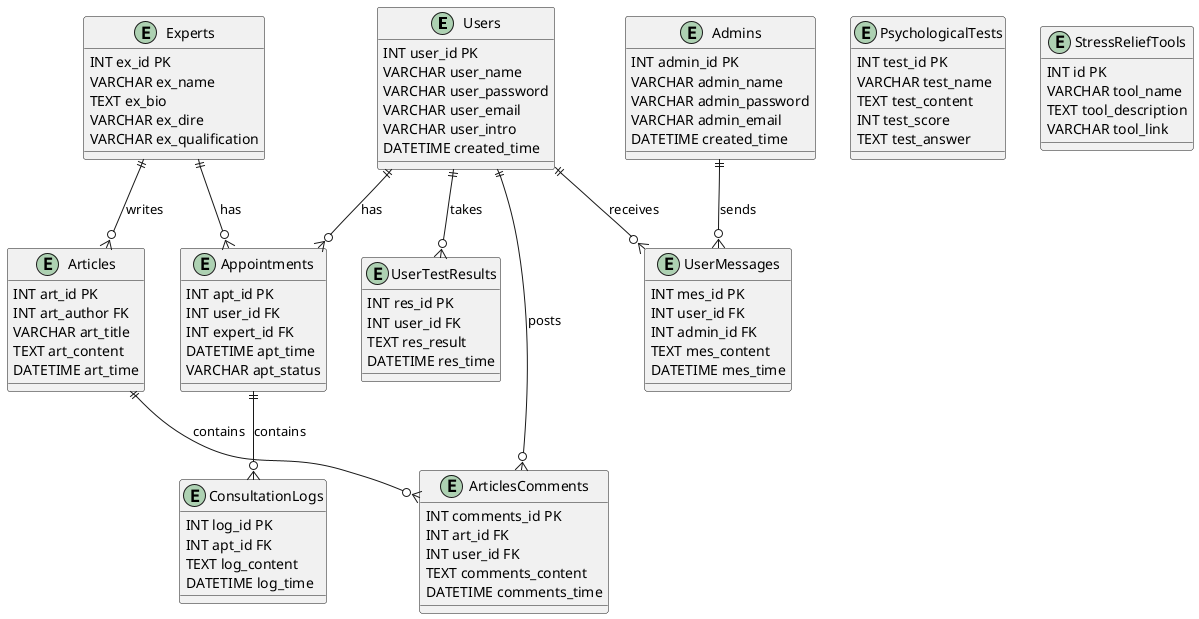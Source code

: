@startuml
entity Users {
    INT user_id PK
}
Users : VARCHAR user_name
Users : VARCHAR user_password
Users : VARCHAR user_email
Users : VARCHAR user_intro
Users : DATETIME created_time

entity Experts {
    INT ex_id PK
}
Experts : VARCHAR ex_name
Experts : TEXT ex_bio
Experts : VARCHAR ex_dire
Experts : VARCHAR ex_qualification

entity Appointments {
    INT apt_id PK
}
Appointments : INT user_id FK
Appointments : INT expert_id FK
Appointments : DATETIME apt_time
Appointments : VARCHAR apt_status

entity ConsultationLogs {
    INT log_id PK
}
ConsultationLogs : INT apt_id FK
ConsultationLogs : TEXT log_content
ConsultationLogs : DATETIME log_time

entity PsychologicalTests {
    INT test_id PK
}
PsychologicalTests : VARCHAR test_name
PsychologicalTests : TEXT test_content
PsychologicalTests : INT test_score
PsychologicalTests : TEXT test_answer

entity UserTestResults {
    INT res_id PK
}
UserTestResults : INT user_id FK
UserTestResults : TEXT res_result
UserTestResults : DATETIME res_time

entity StressReliefTools {
    INT id PK
}
StressReliefTools : VARCHAR tool_name
StressReliefTools : TEXT tool_description
StressReliefTools : VARCHAR tool_link

entity Articles {
    INT art_id PK
}
Articles : INT art_author FK
Articles : VARCHAR art_title
Articles : TEXT art_content
Articles : DATETIME art_time

entity ArticlesComments {
    INT comments_id PK
}
ArticlesComments : INT art_id FK
ArticlesComments : INT user_id FK
ArticlesComments : TEXT comments_content
ArticlesComments : DATETIME comments_time

entity Admins {
    INT admin_id PK
}
Admins : VARCHAR admin_name
Admins : VARCHAR admin_password
Admins : VARCHAR admin_email
Admins : DATETIME created_time

entity UserMessages {
    INT mes_id PK
}
UserMessages : INT user_id FK
UserMessages : INT admin_id FK
UserMessages : TEXT mes_content
UserMessages : DATETIME mes_time



'Admins }|--|{ Experts : "manages"
'Users }|--|{ Appointments : has
'Users ||--o{ Appointments : has
Users ||--o{ Appointments : has
Experts ||--o{ Appointments : has
Appointments ||--o{ ConsultationLogs : contains
Users ||--o{ UserTestResults : takes
Articles ||--o{ ArticlesComments : contains
Users ||--o{ ArticlesComments : posts
Users ||--o{ UserMessages : receives
Admins ||--o{ UserMessages : sends
Experts ||--o{ Articles : writes
@enduml